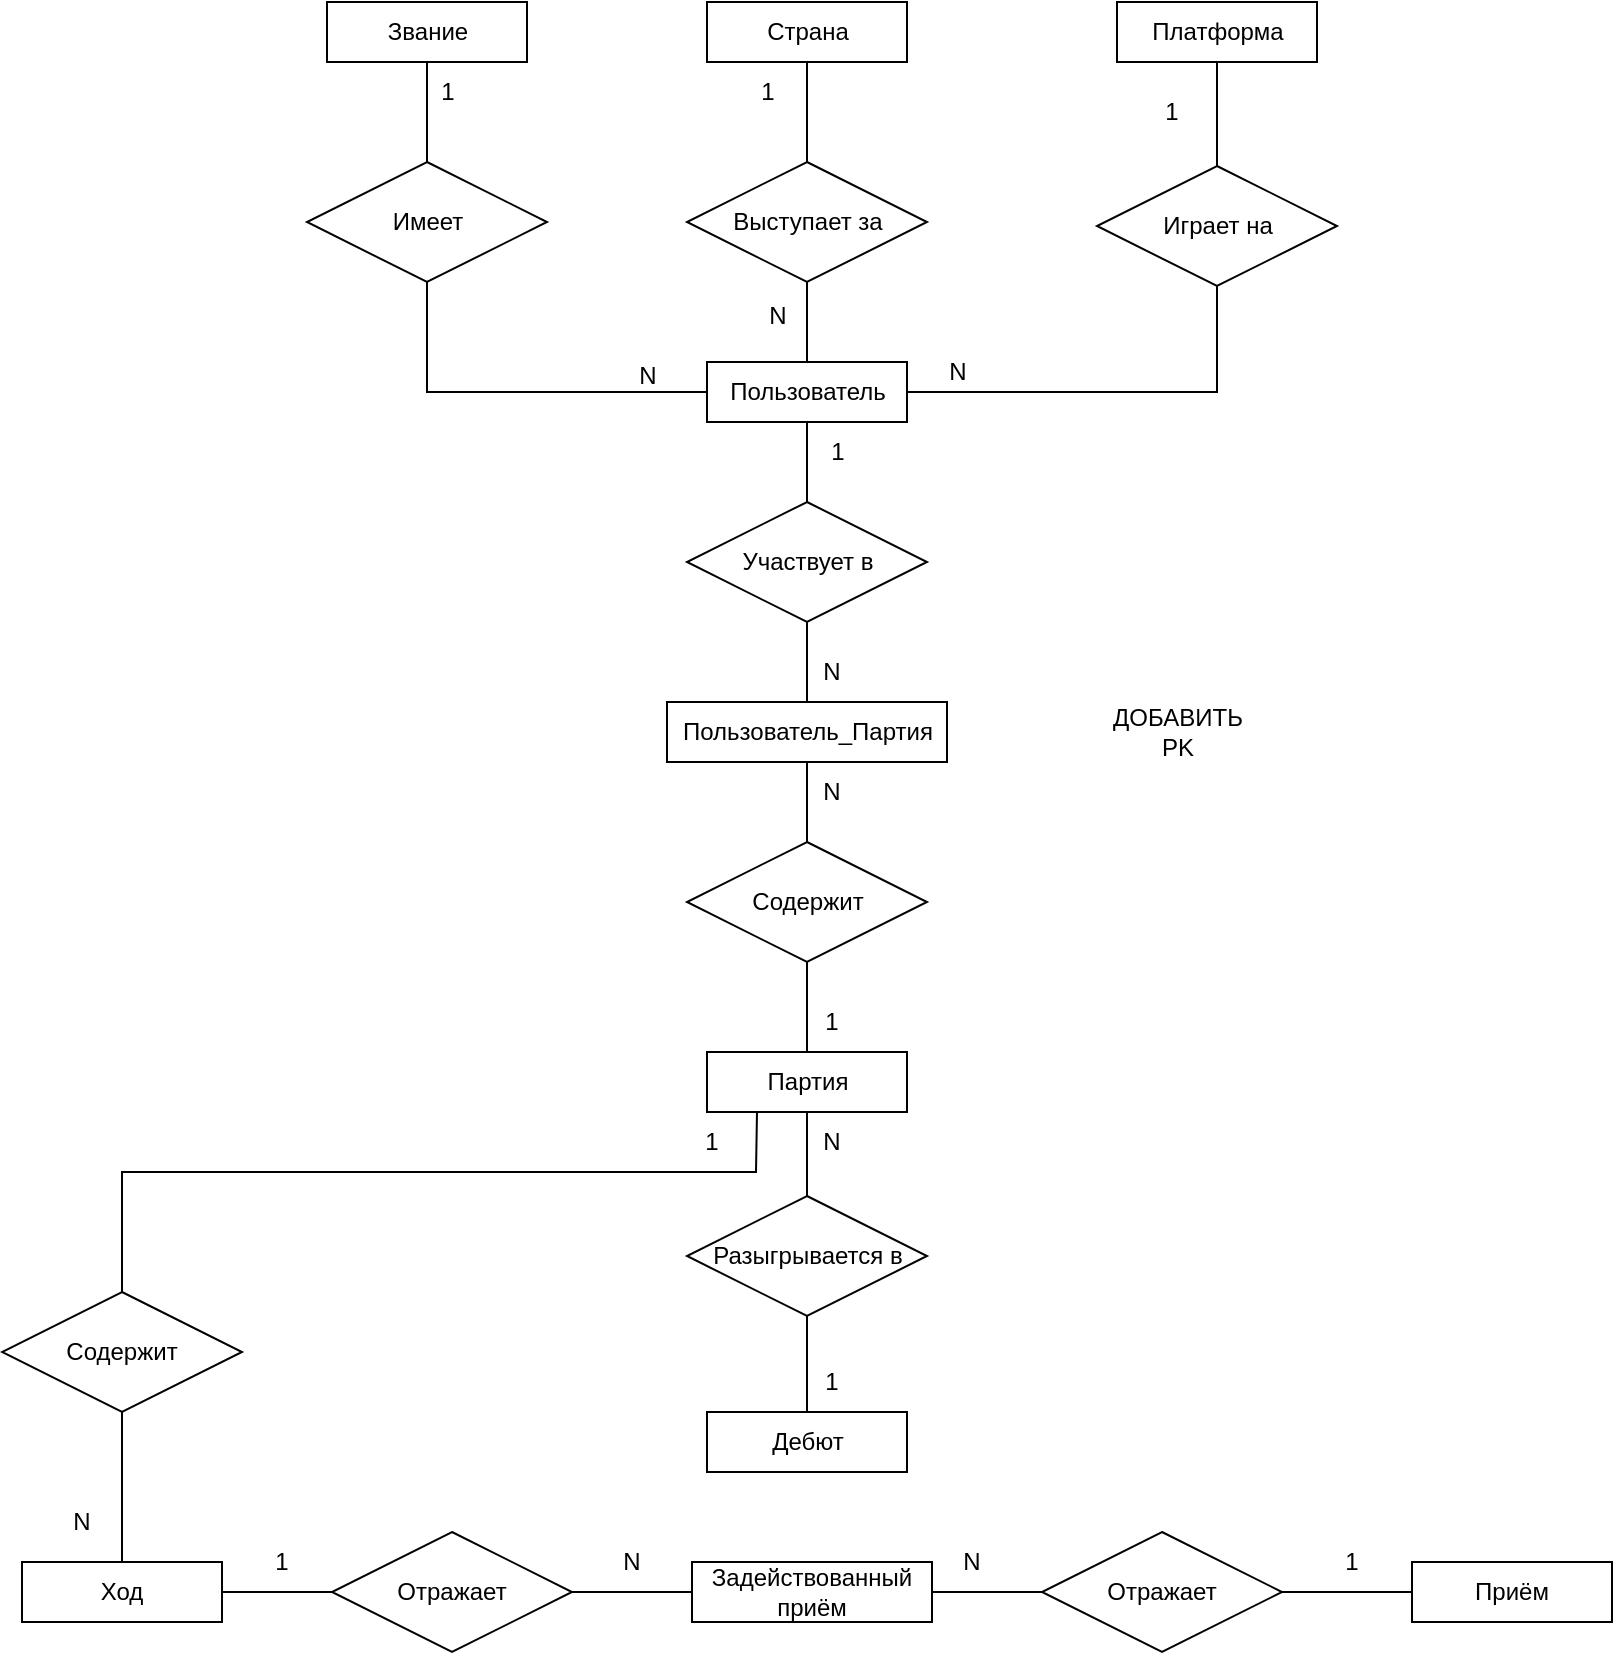 <mxfile version="21.6.8" type="device">
  <diagram id="R2lEEEUBdFMjLlhIrx00" name="Page-1">
    <mxGraphModel dx="1036" dy="654" grid="1" gridSize="10" guides="1" tooltips="1" connect="1" arrows="1" fold="1" page="1" pageScale="1" pageWidth="850" pageHeight="1100" math="0" shadow="0" extFonts="Permanent Marker^https://fonts.googleapis.com/css?family=Permanent+Marker">
      <root>
        <mxCell id="0" />
        <mxCell id="1" parent="0" />
        <mxCell id="xaTSddJX5UOjHFdCfALR-1" value="Дебют" style="whiteSpace=wrap;html=1;align=center;" parent="1" vertex="1">
          <mxGeometry x="375.5" y="705" width="100" height="30" as="geometry" />
        </mxCell>
        <mxCell id="xaTSddJX5UOjHFdCfALR-2" value="Партия" style="whiteSpace=wrap;html=1;align=center;" parent="1" vertex="1">
          <mxGeometry x="375.5" y="525" width="100" height="30" as="geometry" />
        </mxCell>
        <mxCell id="xaTSddJX5UOjHFdCfALR-4" value="Приём" style="whiteSpace=wrap;html=1;align=center;" parent="1" vertex="1">
          <mxGeometry x="728" y="780" width="100" height="30" as="geometry" />
        </mxCell>
        <mxCell id="xaTSddJX5UOjHFdCfALR-59" value="Платформа" style="whiteSpace=wrap;html=1;align=center;" parent="1" vertex="1">
          <mxGeometry x="580.5" width="100" height="30" as="geometry" />
        </mxCell>
        <mxCell id="xaTSddJX5UOjHFdCfALR-67" value="Пользователь" style="whiteSpace=wrap;html=1;align=center;" parent="1" vertex="1">
          <mxGeometry x="375.5" y="180" width="100" height="30" as="geometry" />
        </mxCell>
        <mxCell id="xaTSddJX5UOjHFdCfALR-68" value="Страна" style="whiteSpace=wrap;html=1;align=center;" parent="1" vertex="1">
          <mxGeometry x="375.5" width="100" height="30" as="geometry" />
        </mxCell>
        <mxCell id="xaTSddJX5UOjHFdCfALR-73" value="Звание" style="whiteSpace=wrap;html=1;align=center;" parent="1" vertex="1">
          <mxGeometry x="185.5" width="100" height="30" as="geometry" />
        </mxCell>
        <mxCell id="xaTSddJX5UOjHFdCfALR-79" value="Содержит" style="shape=rhombus;perimeter=rhombusPerimeter;whiteSpace=wrap;html=1;align=center;" parent="1" vertex="1">
          <mxGeometry x="365.5" y="420" width="120" height="60" as="geometry" />
        </mxCell>
        <mxCell id="xaTSddJX5UOjHFdCfALR-82" value="" style="endArrow=none;html=1;rounded=0;exitX=0.5;exitY=0;exitDx=0;exitDy=0;entryX=0.5;entryY=1;entryDx=0;entryDy=0;" parent="1" source="xaTSddJX5UOjHFdCfALR-2" target="xaTSddJX5UOjHFdCfALR-79" edge="1">
          <mxGeometry relative="1" as="geometry">
            <mxPoint x="438" y="390" as="sourcePoint" />
            <mxPoint x="598" y="390" as="targetPoint" />
          </mxGeometry>
        </mxCell>
        <mxCell id="xaTSddJX5UOjHFdCfALR-84" value="Играет на" style="shape=rhombus;perimeter=rhombusPerimeter;whiteSpace=wrap;html=1;align=center;" parent="1" vertex="1">
          <mxGeometry x="570.5" y="82" width="120" height="60" as="geometry" />
        </mxCell>
        <mxCell id="xaTSddJX5UOjHFdCfALR-86" value="" style="endArrow=none;html=1;rounded=0;exitX=0.5;exitY=0;exitDx=0;exitDy=0;entryX=0.5;entryY=1;entryDx=0;entryDy=0;" parent="1" source="xaTSddJX5UOjHFdCfALR-84" target="xaTSddJX5UOjHFdCfALR-59" edge="1">
          <mxGeometry relative="1" as="geometry">
            <mxPoint x="435.5" y="240" as="sourcePoint" />
            <mxPoint x="600.5" y="290" as="targetPoint" />
          </mxGeometry>
        </mxCell>
        <mxCell id="xaTSddJX5UOjHFdCfALR-97" value="Выступает за" style="shape=rhombus;perimeter=rhombusPerimeter;whiteSpace=wrap;html=1;align=center;" parent="1" vertex="1">
          <mxGeometry x="365.5" y="80" width="120" height="60" as="geometry" />
        </mxCell>
        <mxCell id="xaTSddJX5UOjHFdCfALR-99" value="" style="endArrow=none;html=1;rounded=0;exitX=0.5;exitY=1;exitDx=0;exitDy=0;" parent="1" source="xaTSddJX5UOjHFdCfALR-97" target="xaTSddJX5UOjHFdCfALR-67" edge="1">
          <mxGeometry relative="1" as="geometry">
            <mxPoint x="275.5" y="340" as="sourcePoint" />
            <mxPoint x="275.5" y="390" as="targetPoint" />
          </mxGeometry>
        </mxCell>
        <mxCell id="xaTSddJX5UOjHFdCfALR-100" value="" style="endArrow=none;html=1;rounded=0;exitX=0.5;exitY=1;exitDx=0;exitDy=0;entryX=0.5;entryY=0;entryDx=0;entryDy=0;" parent="1" source="xaTSddJX5UOjHFdCfALR-68" target="xaTSddJX5UOjHFdCfALR-97" edge="1">
          <mxGeometry relative="1" as="geometry">
            <mxPoint x="285.5" y="350" as="sourcePoint" />
            <mxPoint x="285.5" y="400" as="targetPoint" />
          </mxGeometry>
        </mxCell>
        <mxCell id="xaTSddJX5UOjHFdCfALR-106" value="Имеет" style="shape=rhombus;perimeter=rhombusPerimeter;whiteSpace=wrap;html=1;align=center;" parent="1" vertex="1">
          <mxGeometry x="175.5" y="80" width="120" height="60" as="geometry" />
        </mxCell>
        <mxCell id="xaTSddJX5UOjHFdCfALR-107" value="" style="endArrow=none;html=1;rounded=0;exitX=0.5;exitY=1;exitDx=0;exitDy=0;entryX=0.5;entryY=0;entryDx=0;entryDy=0;" parent="1" source="xaTSddJX5UOjHFdCfALR-73" target="xaTSddJX5UOjHFdCfALR-106" edge="1">
          <mxGeometry relative="1" as="geometry">
            <mxPoint x="275.5" y="340" as="sourcePoint" />
            <mxPoint x="275.5" y="390" as="targetPoint" />
          </mxGeometry>
        </mxCell>
        <mxCell id="xaTSddJX5UOjHFdCfALR-108" value="" style="endArrow=none;html=1;rounded=0;exitX=0.5;exitY=1;exitDx=0;exitDy=0;entryX=0;entryY=0.5;entryDx=0;entryDy=0;" parent="1" source="xaTSddJX5UOjHFdCfALR-106" target="xaTSddJX5UOjHFdCfALR-67" edge="1">
          <mxGeometry relative="1" as="geometry">
            <mxPoint x="285.5" y="350" as="sourcePoint" />
            <mxPoint x="285.5" y="400" as="targetPoint" />
            <Array as="points">
              <mxPoint x="235.5" y="195" />
            </Array>
          </mxGeometry>
        </mxCell>
        <mxCell id="xaTSddJX5UOjHFdCfALR-110" value="Разыгрывается в" style="shape=rhombus;perimeter=rhombusPerimeter;whiteSpace=wrap;html=1;align=center;" parent="1" vertex="1">
          <mxGeometry x="365.5" y="597" width="120" height="60" as="geometry" />
        </mxCell>
        <mxCell id="xaTSddJX5UOjHFdCfALR-112" value="" style="endArrow=none;html=1;rounded=0;exitX=0.5;exitY=1;exitDx=0;exitDy=0;entryX=0.5;entryY=0;entryDx=0;entryDy=0;" parent="1" source="xaTSddJX5UOjHFdCfALR-2" target="xaTSddJX5UOjHFdCfALR-110" edge="1">
          <mxGeometry relative="1" as="geometry">
            <mxPoint x="443" y="545" as="sourcePoint" />
            <mxPoint x="603" y="545" as="targetPoint" />
          </mxGeometry>
        </mxCell>
        <mxCell id="xaTSddJX5UOjHFdCfALR-113" value="" style="endArrow=none;html=1;rounded=0;exitX=0.5;exitY=0;exitDx=0;exitDy=0;entryX=0.5;entryY=1;entryDx=0;entryDy=0;" parent="1" source="xaTSddJX5UOjHFdCfALR-1" target="xaTSddJX5UOjHFdCfALR-110" edge="1">
          <mxGeometry relative="1" as="geometry">
            <mxPoint x="438" y="565" as="sourcePoint" />
            <mxPoint x="438" y="625" as="targetPoint" />
          </mxGeometry>
        </mxCell>
        <mxCell id="xaTSddJX5UOjHFdCfALR-114" value="Содержит" style="shape=rhombus;perimeter=rhombusPerimeter;whiteSpace=wrap;html=1;align=center;" parent="1" vertex="1">
          <mxGeometry x="23" y="645" width="120" height="60" as="geometry" />
        </mxCell>
        <mxCell id="xaTSddJX5UOjHFdCfALR-121" value="N" style="text;html=1;strokeColor=none;fillColor=none;align=center;verticalAlign=middle;whiteSpace=wrap;rounded=0;" parent="1" vertex="1">
          <mxGeometry x="408" y="555" width="60" height="30" as="geometry" />
        </mxCell>
        <mxCell id="xaTSddJX5UOjHFdCfALR-124" value="N" style="text;html=1;strokeColor=none;fillColor=none;align=center;verticalAlign=middle;whiteSpace=wrap;rounded=0;" parent="1" vertex="1">
          <mxGeometry x="408" y="380" width="60" height="30" as="geometry" />
        </mxCell>
        <mxCell id="xaTSddJX5UOjHFdCfALR-125" value="N" style="text;html=1;strokeColor=none;fillColor=none;align=center;verticalAlign=middle;whiteSpace=wrap;rounded=0;" parent="1" vertex="1">
          <mxGeometry x="470.5" y="170" width="60" height="30" as="geometry" />
        </mxCell>
        <mxCell id="xaTSddJX5UOjHFdCfALR-126" value="N" style="text;html=1;strokeColor=none;fillColor=none;align=center;verticalAlign=middle;whiteSpace=wrap;rounded=0;" parent="1" vertex="1">
          <mxGeometry x="380.5" y="142" width="60" height="30" as="geometry" />
        </mxCell>
        <mxCell id="xaTSddJX5UOjHFdCfALR-130" value="1" style="text;html=1;strokeColor=none;fillColor=none;align=center;verticalAlign=middle;whiteSpace=wrap;rounded=0;" parent="1" vertex="1">
          <mxGeometry x="577.5" y="40" width="60" height="30" as="geometry" />
        </mxCell>
        <mxCell id="xaTSddJX5UOjHFdCfALR-133" value="1" style="text;html=1;strokeColor=none;fillColor=none;align=center;verticalAlign=middle;whiteSpace=wrap;rounded=0;" parent="1" vertex="1">
          <mxGeometry x="215.5" y="30" width="60" height="30" as="geometry" />
        </mxCell>
        <mxCell id="xaTSddJX5UOjHFdCfALR-135" value="1" style="text;html=1;strokeColor=none;fillColor=none;align=center;verticalAlign=middle;whiteSpace=wrap;rounded=0;" parent="1" vertex="1">
          <mxGeometry x="375.5" y="30" width="60" height="30" as="geometry" />
        </mxCell>
        <mxCell id="xaTSddJX5UOjHFdCfALR-141" value="1" style="text;html=1;strokeColor=none;fillColor=none;align=center;verticalAlign=middle;whiteSpace=wrap;rounded=0;" parent="1" vertex="1">
          <mxGeometry x="408" y="675" width="60" height="30" as="geometry" />
        </mxCell>
        <mxCell id="xaTSddJX5UOjHFdCfALR-142" value="N" style="text;html=1;strokeColor=none;fillColor=none;align=center;verticalAlign=middle;whiteSpace=wrap;rounded=0;" parent="1" vertex="1">
          <mxGeometry x="33" y="745" width="60" height="30" as="geometry" />
        </mxCell>
        <mxCell id="e8aCg_3v-VIgvuCnboIP-9" value="Ход" style="whiteSpace=wrap;html=1;align=center;" parent="1" vertex="1">
          <mxGeometry x="33" y="780" width="100" height="30" as="geometry" />
        </mxCell>
        <mxCell id="e8aCg_3v-VIgvuCnboIP-18" value="N" style="text;html=1;strokeColor=none;fillColor=none;align=center;verticalAlign=middle;whiteSpace=wrap;rounded=0;" parent="1" vertex="1">
          <mxGeometry x="308" y="765" width="60" height="30" as="geometry" />
        </mxCell>
        <mxCell id="e8aCg_3v-VIgvuCnboIP-20" value="N" style="text;html=1;strokeColor=none;fillColor=none;align=center;verticalAlign=middle;whiteSpace=wrap;rounded=0;" parent="1" vertex="1">
          <mxGeometry x="315.5" y="172" width="60" height="30" as="geometry" />
        </mxCell>
        <mxCell id="e8aCg_3v-VIgvuCnboIP-27" value="" style="endArrow=none;html=1;rounded=0;exitX=0.5;exitY=1;exitDx=0;exitDy=0;entryX=0.5;entryY=0;entryDx=0;entryDy=0;" parent="1" source="xaTSddJX5UOjHFdCfALR-114" target="e8aCg_3v-VIgvuCnboIP-9" edge="1">
          <mxGeometry relative="1" as="geometry">
            <mxPoint x="508" y="855" as="sourcePoint" />
            <mxPoint x="668" y="855" as="targetPoint" />
          </mxGeometry>
        </mxCell>
        <mxCell id="e8aCg_3v-VIgvuCnboIP-30" value="1" style="text;html=1;strokeColor=none;fillColor=none;align=center;verticalAlign=middle;whiteSpace=wrap;rounded=0;" parent="1" vertex="1">
          <mxGeometry x="348" y="555" width="60" height="30" as="geometry" />
        </mxCell>
        <mxCell id="e8aCg_3v-VIgvuCnboIP-33" value="Задействованный приём" style="whiteSpace=wrap;html=1;align=center;" parent="1" vertex="1">
          <mxGeometry x="368" y="780" width="120" height="30" as="geometry" />
        </mxCell>
        <mxCell id="e8aCg_3v-VIgvuCnboIP-35" value="Отражает" style="shape=rhombus;perimeter=rhombusPerimeter;whiteSpace=wrap;html=1;align=center;" parent="1" vertex="1">
          <mxGeometry x="543" y="765" width="120" height="60" as="geometry" />
        </mxCell>
        <mxCell id="e8aCg_3v-VIgvuCnboIP-36" value="Отражает" style="shape=rhombus;perimeter=rhombusPerimeter;whiteSpace=wrap;html=1;align=center;" parent="1" vertex="1">
          <mxGeometry x="188" y="765" width="120" height="60" as="geometry" />
        </mxCell>
        <mxCell id="e8aCg_3v-VIgvuCnboIP-37" style="edgeStyle=orthogonalEdgeStyle;rounded=0;orthogonalLoop=1;jettySize=auto;html=1;exitX=0.5;exitY=1;exitDx=0;exitDy=0;" parent="1" source="e8aCg_3v-VIgvuCnboIP-9" target="e8aCg_3v-VIgvuCnboIP-9" edge="1">
          <mxGeometry relative="1" as="geometry" />
        </mxCell>
        <mxCell id="e8aCg_3v-VIgvuCnboIP-38" value="" style="endArrow=none;html=1;rounded=0;exitX=0;exitY=0.5;exitDx=0;exitDy=0;entryX=1;entryY=0.5;entryDx=0;entryDy=0;" parent="1" source="e8aCg_3v-VIgvuCnboIP-36" target="e8aCg_3v-VIgvuCnboIP-9" edge="1">
          <mxGeometry relative="1" as="geometry">
            <mxPoint x="598" y="682" as="sourcePoint" />
            <mxPoint x="638" y="750" as="targetPoint" />
          </mxGeometry>
        </mxCell>
        <mxCell id="e8aCg_3v-VIgvuCnboIP-39" value="" style="endArrow=none;html=1;rounded=0;exitX=1;exitY=0.5;exitDx=0;exitDy=0;entryX=0;entryY=0.5;entryDx=0;entryDy=0;" parent="1" source="e8aCg_3v-VIgvuCnboIP-36" target="e8aCg_3v-VIgvuCnboIP-33" edge="1">
          <mxGeometry relative="1" as="geometry">
            <mxPoint x="528" y="910" as="sourcePoint" />
            <mxPoint x="713" y="850" as="targetPoint" />
          </mxGeometry>
        </mxCell>
        <mxCell id="e8aCg_3v-VIgvuCnboIP-40" value="" style="endArrow=none;html=1;rounded=0;exitX=1;exitY=0.5;exitDx=0;exitDy=0;entryX=0;entryY=0.5;entryDx=0;entryDy=0;" parent="1" source="e8aCg_3v-VIgvuCnboIP-33" target="e8aCg_3v-VIgvuCnboIP-35" edge="1">
          <mxGeometry relative="1" as="geometry">
            <mxPoint x="618" y="702" as="sourcePoint" />
            <mxPoint x="618" y="765" as="targetPoint" />
          </mxGeometry>
        </mxCell>
        <mxCell id="e8aCg_3v-VIgvuCnboIP-41" value="" style="endArrow=none;html=1;rounded=0;exitX=1;exitY=0.5;exitDx=0;exitDy=0;entryX=0;entryY=0.5;entryDx=0;entryDy=0;" parent="1" source="e8aCg_3v-VIgvuCnboIP-35" target="xaTSddJX5UOjHFdCfALR-4" edge="1">
          <mxGeometry relative="1" as="geometry">
            <mxPoint x="628" y="712" as="sourcePoint" />
            <mxPoint x="628" y="775" as="targetPoint" />
          </mxGeometry>
        </mxCell>
        <mxCell id="e8aCg_3v-VIgvuCnboIP-43" value="1" style="text;html=1;strokeColor=none;fillColor=none;align=center;verticalAlign=middle;whiteSpace=wrap;rounded=0;" parent="1" vertex="1">
          <mxGeometry x="133" y="765" width="60" height="30" as="geometry" />
        </mxCell>
        <mxCell id="e8aCg_3v-VIgvuCnboIP-44" style="edgeStyle=orthogonalEdgeStyle;rounded=0;orthogonalLoop=1;jettySize=auto;html=1;exitX=0.5;exitY=1;exitDx=0;exitDy=0;" parent="1" source="e8aCg_3v-VIgvuCnboIP-9" target="e8aCg_3v-VIgvuCnboIP-9" edge="1">
          <mxGeometry relative="1" as="geometry" />
        </mxCell>
        <mxCell id="e8aCg_3v-VIgvuCnboIP-46" value="" style="endArrow=none;html=1;rounded=0;exitX=0.25;exitY=1;exitDx=0;exitDy=0;entryX=0.5;entryY=0;entryDx=0;entryDy=0;" parent="1" source="xaTSddJX5UOjHFdCfALR-2" target="xaTSddJX5UOjHFdCfALR-114" edge="1">
          <mxGeometry relative="1" as="geometry">
            <mxPoint x="598" y="667" as="sourcePoint" />
            <mxPoint x="228" y="615" as="targetPoint" />
            <Array as="points">
              <mxPoint x="400" y="585" />
              <mxPoint x="83" y="585" />
            </Array>
          </mxGeometry>
        </mxCell>
        <mxCell id="e8aCg_3v-VIgvuCnboIP-49" value="N" style="text;html=1;strokeColor=none;fillColor=none;align=center;verticalAlign=middle;whiteSpace=wrap;rounded=0;" parent="1" vertex="1">
          <mxGeometry x="478" y="765" width="60" height="30" as="geometry" />
        </mxCell>
        <mxCell id="e8aCg_3v-VIgvuCnboIP-50" value="1" style="text;html=1;strokeColor=none;fillColor=none;align=center;verticalAlign=middle;whiteSpace=wrap;rounded=0;" parent="1" vertex="1">
          <mxGeometry x="668" y="765" width="60" height="30" as="geometry" />
        </mxCell>
        <mxCell id="S2RM9NdafYYMuJ0vrdVo-1" value="Пользователь_Партия" style="whiteSpace=wrap;html=1;align=center;" parent="1" vertex="1">
          <mxGeometry x="355.5" y="350" width="140" height="30" as="geometry" />
        </mxCell>
        <mxCell id="S2RM9NdafYYMuJ0vrdVo-3" value="Участвует в" style="shape=rhombus;perimeter=rhombusPerimeter;whiteSpace=wrap;html=1;align=center;" parent="1" vertex="1">
          <mxGeometry x="365.5" y="250" width="120" height="60" as="geometry" />
        </mxCell>
        <mxCell id="S2RM9NdafYYMuJ0vrdVo-4" value="" style="endArrow=none;html=1;rounded=0;entryX=0.5;entryY=1;entryDx=0;entryDy=0;" parent="1" source="S2RM9NdafYYMuJ0vrdVo-1" target="S2RM9NdafYYMuJ0vrdVo-3" edge="1">
          <mxGeometry relative="1" as="geometry">
            <mxPoint x="555" y="450" as="sourcePoint" />
            <mxPoint x="625" y="480" as="targetPoint" />
          </mxGeometry>
        </mxCell>
        <mxCell id="S2RM9NdafYYMuJ0vrdVo-7" value="1" style="text;html=1;strokeColor=none;fillColor=none;align=center;verticalAlign=middle;whiteSpace=wrap;rounded=0;" parent="1" vertex="1">
          <mxGeometry x="410.5" y="210" width="60" height="30" as="geometry" />
        </mxCell>
        <mxCell id="S2RM9NdafYYMuJ0vrdVo-8" value="N" style="text;html=1;strokeColor=none;fillColor=none;align=center;verticalAlign=middle;whiteSpace=wrap;rounded=0;" parent="1" vertex="1">
          <mxGeometry x="408" y="320" width="60" height="30" as="geometry" />
        </mxCell>
        <mxCell id="S2RM9NdafYYMuJ0vrdVo-9" value="1" style="text;html=1;strokeColor=none;fillColor=none;align=center;verticalAlign=middle;whiteSpace=wrap;rounded=0;" parent="1" vertex="1">
          <mxGeometry x="408" y="495" width="60" height="30" as="geometry" />
        </mxCell>
        <mxCell id="XXpCbzZ9JkJxsfFu4iri-1" value="" style="endArrow=none;html=1;rounded=0;exitX=1;exitY=0.5;exitDx=0;exitDy=0;entryX=0.5;entryY=1;entryDx=0;entryDy=0;" parent="1" source="xaTSddJX5UOjHFdCfALR-67" target="xaTSddJX5UOjHFdCfALR-84" edge="1">
          <mxGeometry relative="1" as="geometry">
            <mxPoint x="640.5" y="92" as="sourcePoint" />
            <mxPoint x="640.5" y="40" as="targetPoint" />
            <Array as="points">
              <mxPoint x="630.5" y="195" />
            </Array>
          </mxGeometry>
        </mxCell>
        <mxCell id="XXpCbzZ9JkJxsfFu4iri-7" value="" style="endArrow=none;html=1;rounded=0;entryX=0.5;entryY=1;entryDx=0;entryDy=0;" parent="1" source="S2RM9NdafYYMuJ0vrdVo-3" target="xaTSddJX5UOjHFdCfALR-67" edge="1">
          <mxGeometry relative="1" as="geometry">
            <mxPoint x="195" y="300" as="sourcePoint" />
            <mxPoint x="195" y="252" as="targetPoint" />
          </mxGeometry>
        </mxCell>
        <mxCell id="XXpCbzZ9JkJxsfFu4iri-8" value="" style="endArrow=none;html=1;rounded=0;entryX=0.5;entryY=1;entryDx=0;entryDy=0;" parent="1" source="xaTSddJX5UOjHFdCfALR-79" target="S2RM9NdafYYMuJ0vrdVo-1" edge="1">
          <mxGeometry relative="1" as="geometry">
            <mxPoint x="615" y="300" as="sourcePoint" />
            <mxPoint x="615" y="252" as="targetPoint" />
          </mxGeometry>
        </mxCell>
        <mxCell id="dfYkEtq5lAtzPF0vu_m6-1" value="ДОБАВИТЬ PK" style="text;html=1;strokeColor=none;fillColor=none;align=center;verticalAlign=middle;whiteSpace=wrap;rounded=0;" vertex="1" parent="1">
          <mxGeometry x="580.5" y="350" width="60" height="30" as="geometry" />
        </mxCell>
      </root>
    </mxGraphModel>
  </diagram>
</mxfile>
